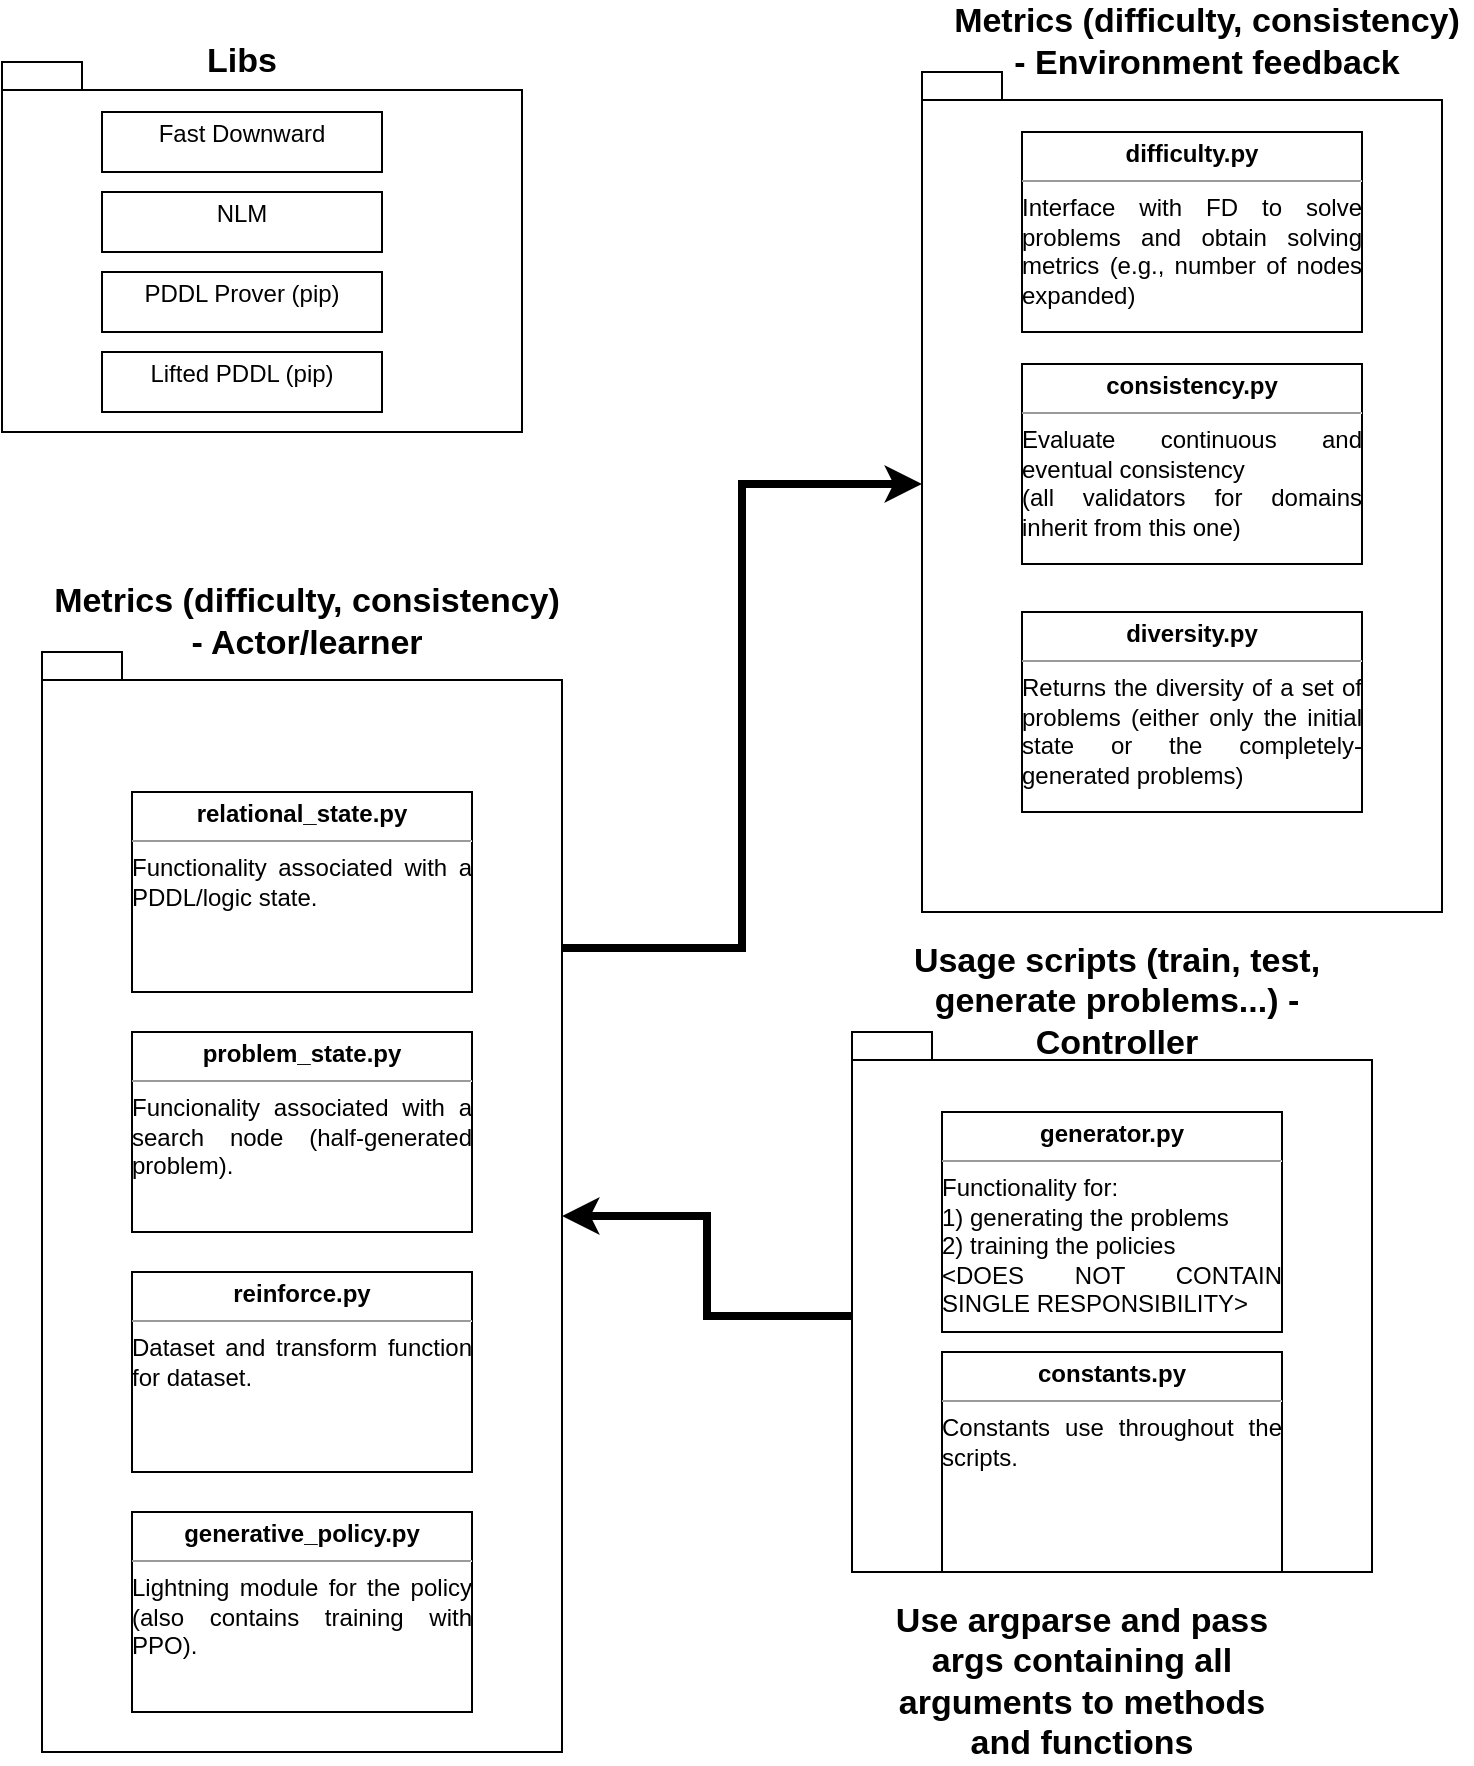 <mxfile version="22.1.3" type="device">
  <diagram name="Página-1" id="LPAUuE1sYoByQAtt3wmM">
    <mxGraphModel dx="1199" dy="657" grid="1" gridSize="10" guides="1" tooltips="1" connect="1" arrows="1" fold="1" page="1" pageScale="1" pageWidth="827" pageHeight="1169" math="0" shadow="0">
      <root>
        <mxCell id="0" />
        <mxCell id="1" parent="0" />
        <mxCell id="U8iGTYYdDx7wfRS6JF8m-37" value="" style="shape=folder;fontStyle=1;spacingTop=10;tabWidth=40;tabHeight=14;tabPosition=left;html=1;whiteSpace=wrap;" parent="1" vertex="1">
          <mxGeometry x="80" y="340" width="260" height="550" as="geometry" />
        </mxCell>
        <mxCell id="U8iGTYYdDx7wfRS6JF8m-35" value="" style="shape=folder;fontStyle=1;spacingTop=10;tabWidth=40;tabHeight=14;tabPosition=left;html=1;whiteSpace=wrap;" parent="1" vertex="1">
          <mxGeometry x="485" y="530" width="260" height="270" as="geometry" />
        </mxCell>
        <mxCell id="U8iGTYYdDx7wfRS6JF8m-32" value="" style="shape=folder;fontStyle=1;spacingTop=10;tabWidth=40;tabHeight=14;tabPosition=left;html=1;whiteSpace=wrap;" parent="1" vertex="1">
          <mxGeometry x="520" y="50" width="260" height="420" as="geometry" />
        </mxCell>
        <mxCell id="U8iGTYYdDx7wfRS6JF8m-15" value="" style="shape=folder;fontStyle=1;spacingTop=10;tabWidth=40;tabHeight=14;tabPosition=left;html=1;whiteSpace=wrap;" parent="1" vertex="1">
          <mxGeometry x="60" y="45" width="260" height="185" as="geometry" />
        </mxCell>
        <mxCell id="U8iGTYYdDx7wfRS6JF8m-12" value="&lt;p style=&quot;margin:0px;margin-top:4px;text-align:center;&quot;&gt;Fast Downward&lt;/p&gt;" style="verticalAlign=top;align=left;overflow=fill;fontSize=12;fontFamily=Helvetica;html=1;whiteSpace=wrap;" parent="1" vertex="1">
          <mxGeometry x="110" y="70" width="140" height="30" as="geometry" />
        </mxCell>
        <mxCell id="U8iGTYYdDx7wfRS6JF8m-13" value="&lt;p style=&quot;margin:0px;margin-top:4px;text-align:center;&quot;&gt;NLM&lt;/p&gt;" style="verticalAlign=top;align=left;overflow=fill;fontSize=12;fontFamily=Helvetica;html=1;whiteSpace=wrap;" parent="1" vertex="1">
          <mxGeometry x="110" y="110" width="140" height="30" as="geometry" />
        </mxCell>
        <mxCell id="U8iGTYYdDx7wfRS6JF8m-14" value="&lt;p style=&quot;margin:0px;margin-top:4px;text-align:center;&quot;&gt;PDDL Prover (pip)&lt;/p&gt;" style="verticalAlign=top;align=left;overflow=fill;fontSize=12;fontFamily=Helvetica;html=1;whiteSpace=wrap;" parent="1" vertex="1">
          <mxGeometry x="110" y="150" width="140" height="30" as="geometry" />
        </mxCell>
        <mxCell id="U8iGTYYdDx7wfRS6JF8m-16" value="&lt;b&gt;&lt;font style=&quot;font-size: 17px;&quot;&gt;Libs&lt;/font&gt;&lt;/b&gt;" style="text;html=1;strokeColor=none;fillColor=none;align=center;verticalAlign=middle;whiteSpace=wrap;rounded=0;" parent="1" vertex="1">
          <mxGeometry x="150" y="30" width="60" height="30" as="geometry" />
        </mxCell>
        <mxCell id="U8iGTYYdDx7wfRS6JF8m-18" value="&lt;p style=&quot;margin:0px;margin-top:4px;text-align:center;&quot;&gt;Lifted PDDL (pip)&lt;/p&gt;" style="verticalAlign=top;align=left;overflow=fill;fontSize=12;fontFamily=Helvetica;html=1;whiteSpace=wrap;" parent="1" vertex="1">
          <mxGeometry x="110" y="190" width="140" height="30" as="geometry" />
        </mxCell>
        <mxCell id="U8iGTYYdDx7wfRS6JF8m-20" value="&lt;p style=&quot;margin:0px;margin-top:4px;text-align:center;&quot;&gt;&lt;b&gt;difficulty.py&lt;/b&gt;&lt;/p&gt;&lt;hr size=&quot;1&quot;&gt;&lt;div style=&quot;text-align: justify; height: 2px;&quot;&gt;Interface with FD to solve problems and obtain solving metrics (e.g., number of nodes expanded)&lt;/div&gt;" style="verticalAlign=top;align=left;overflow=fill;fontSize=12;fontFamily=Helvetica;html=1;whiteSpace=wrap;" parent="1" vertex="1">
          <mxGeometry x="570" y="80" width="170" height="100" as="geometry" />
        </mxCell>
        <mxCell id="U8iGTYYdDx7wfRS6JF8m-21" value="&lt;p style=&quot;margin:0px;margin-top:4px;text-align:center;&quot;&gt;&lt;b&gt;consistency.py&lt;/b&gt;&lt;/p&gt;&lt;hr size=&quot;1&quot;&gt;&lt;div style=&quot;text-align: justify; height: 2px;&quot;&gt;Evaluate continuous and eventual consistency&lt;br&gt;(all validators for domains inherit from this one)&lt;/div&gt;" style="verticalAlign=top;align=left;overflow=fill;fontSize=12;fontFamily=Helvetica;html=1;whiteSpace=wrap;" parent="1" vertex="1">
          <mxGeometry x="570" y="196" width="170" height="100" as="geometry" />
        </mxCell>
        <mxCell id="U8iGTYYdDx7wfRS6JF8m-27" value="&lt;p style=&quot;margin:0px;margin-top:4px;text-align:center;&quot;&gt;&lt;b&gt;problem_state.py&lt;/b&gt;&lt;/p&gt;&lt;hr size=&quot;1&quot;&gt;&lt;div style=&quot;text-align: justify; height: 2px;&quot;&gt;Funcionality associated with a search node (half-generated problem).&lt;br&gt;&lt;/div&gt;" style="verticalAlign=top;align=left;overflow=fill;fontSize=12;fontFamily=Helvetica;html=1;whiteSpace=wrap;" parent="1" vertex="1">
          <mxGeometry x="125" y="530" width="170" height="100" as="geometry" />
        </mxCell>
        <mxCell id="U8iGTYYdDx7wfRS6JF8m-28" value="&lt;p style=&quot;margin:0px;margin-top:4px;text-align:center;&quot;&gt;&lt;b&gt;relational_state.py&lt;/b&gt;&lt;/p&gt;&lt;hr size=&quot;1&quot;&gt;&lt;div style=&quot;text-align: justify; height: 2px;&quot;&gt;Functionality associated with a PDDL/logic state.&lt;br&gt;&lt;/div&gt;" style="verticalAlign=top;align=left;overflow=fill;fontSize=12;fontFamily=Helvetica;html=1;whiteSpace=wrap;" parent="1" vertex="1">
          <mxGeometry x="125" y="410" width="170" height="100" as="geometry" />
        </mxCell>
        <mxCell id="U8iGTYYdDx7wfRS6JF8m-29" value="&lt;p style=&quot;margin:0px;margin-top:4px;text-align:center;&quot;&gt;&lt;b&gt;reinforce.py&lt;/b&gt;&lt;/p&gt;&lt;hr size=&quot;1&quot;&gt;&lt;div style=&quot;text-align: justify; height: 2px;&quot;&gt;Dataset and transform function for dataset.&lt;/div&gt;" style="verticalAlign=top;align=left;overflow=fill;fontSize=12;fontFamily=Helvetica;html=1;whiteSpace=wrap;" parent="1" vertex="1">
          <mxGeometry x="125" y="650" width="170" height="100" as="geometry" />
        </mxCell>
        <mxCell id="U8iGTYYdDx7wfRS6JF8m-30" value="&lt;p style=&quot;margin:0px;margin-top:4px;text-align:center;&quot;&gt;&lt;b&gt;generative_policy.py&lt;/b&gt;&lt;/p&gt;&lt;hr size=&quot;1&quot;&gt;&lt;div style=&quot;text-align: justify; height: 2px;&quot;&gt;Lightning module for the policy (also contains training with PPO).&lt;/div&gt;" style="verticalAlign=top;align=left;overflow=fill;fontSize=12;fontFamily=Helvetica;html=1;whiteSpace=wrap;" parent="1" vertex="1">
          <mxGeometry x="125" y="770" width="170" height="100" as="geometry" />
        </mxCell>
        <mxCell id="U8iGTYYdDx7wfRS6JF8m-31" value="&lt;p style=&quot;margin:0px;margin-top:4px;text-align:center;&quot;&gt;&lt;b&gt;generator.py&lt;/b&gt;&lt;/p&gt;&lt;hr size=&quot;1&quot;&gt;&lt;div style=&quot;text-align: justify; height: 2px;&quot;&gt;Functionality for:&lt;br&gt;1) generating the problems&lt;br&gt;2) training the policies&lt;br&gt;&amp;lt;DOES NOT CONTAIN SINGLE RESPONSIBILITY&amp;gt;&lt;/div&gt;" style="verticalAlign=top;align=left;overflow=fill;fontSize=12;fontFamily=Helvetica;html=1;whiteSpace=wrap;" parent="1" vertex="1">
          <mxGeometry x="530" y="570" width="170" height="110" as="geometry" />
        </mxCell>
        <mxCell id="U8iGTYYdDx7wfRS6JF8m-33" value="&lt;b&gt;&lt;font style=&quot;font-size: 17px;&quot;&gt;Metrics (difficulty, consistency) - Environment feedback&lt;/font&gt;&lt;/b&gt;" style="text;html=1;strokeColor=none;fillColor=none;align=center;verticalAlign=middle;whiteSpace=wrap;rounded=0;" parent="1" vertex="1">
          <mxGeometry x="530" y="20" width="265" height="30" as="geometry" />
        </mxCell>
        <mxCell id="U8iGTYYdDx7wfRS6JF8m-34" value="&lt;b&gt;&lt;font style=&quot;font-size: 17px;&quot;&gt;Metrics (difficulty, consistency) - Actor/learner&lt;/font&gt;&lt;/b&gt;" style="text;html=1;strokeColor=none;fillColor=none;align=center;verticalAlign=middle;whiteSpace=wrap;rounded=0;" parent="1" vertex="1">
          <mxGeometry x="80" y="310" width="265" height="30" as="geometry" />
        </mxCell>
        <mxCell id="U8iGTYYdDx7wfRS6JF8m-36" value="&lt;b&gt;&lt;font style=&quot;font-size: 17px;&quot;&gt;Usage scripts (train, test, generate problems...) - Controller&lt;/font&gt;&lt;/b&gt;" style="text;html=1;strokeColor=none;fillColor=none;align=center;verticalAlign=middle;whiteSpace=wrap;rounded=0;" parent="1" vertex="1">
          <mxGeometry x="485" y="500" width="265" height="30" as="geometry" />
        </mxCell>
        <mxCell id="U8iGTYYdDx7wfRS6JF8m-43" style="edgeStyle=orthogonalEdgeStyle;rounded=0;orthogonalLoop=1;jettySize=auto;html=1;exitX=0;exitY=0;exitDx=260;exitDy=148;exitPerimeter=0;entryX=0;entryY=0;entryDx=0;entryDy=206;entryPerimeter=0;strokeWidth=4;" parent="1" source="U8iGTYYdDx7wfRS6JF8m-37" target="U8iGTYYdDx7wfRS6JF8m-32" edge="1">
          <mxGeometry relative="1" as="geometry" />
        </mxCell>
        <mxCell id="U8iGTYYdDx7wfRS6JF8m-44" style="edgeStyle=orthogonalEdgeStyle;rounded=0;orthogonalLoop=1;jettySize=auto;html=1;exitX=0;exitY=0;exitDx=0;exitDy=142;exitPerimeter=0;entryX=0;entryY=0;entryDx=260;entryDy=282;entryPerimeter=0;strokeWidth=4;" parent="1" source="U8iGTYYdDx7wfRS6JF8m-35" target="U8iGTYYdDx7wfRS6JF8m-37" edge="1">
          <mxGeometry relative="1" as="geometry" />
        </mxCell>
        <mxCell id="U8iGTYYdDx7wfRS6JF8m-45" value="&lt;span style=&quot;font-size: 17px;&quot;&gt;&lt;b&gt;Use argparse and pass args containing all arguments to methods and functions&lt;/b&gt;&lt;/span&gt;" style="text;html=1;strokeColor=none;fillColor=none;align=center;verticalAlign=middle;whiteSpace=wrap;rounded=0;" parent="1" vertex="1">
          <mxGeometry x="500" y="840" width="200" height="30" as="geometry" />
        </mxCell>
        <mxCell id="AhLqE5Gg5YeaKjn5A4L0-1" value="&lt;p style=&quot;margin:0px;margin-top:4px;text-align:center;&quot;&gt;&lt;b&gt;constants.py&lt;/b&gt;&lt;/p&gt;&lt;hr size=&quot;1&quot;&gt;&lt;div style=&quot;text-align: justify; height: 2px;&quot;&gt;Constants use throughout the scripts.&lt;/div&gt;" style="verticalAlign=top;align=left;overflow=fill;fontSize=12;fontFamily=Helvetica;html=1;whiteSpace=wrap;" parent="1" vertex="1">
          <mxGeometry x="530" y="690" width="170" height="110" as="geometry" />
        </mxCell>
        <mxCell id="S5H--b7up820j5DmlUws-1" value="&lt;p style=&quot;margin:0px;margin-top:4px;text-align:center;&quot;&gt;&lt;b&gt;diversity.py&lt;/b&gt;&lt;/p&gt;&lt;hr size=&quot;1&quot;&gt;&lt;div style=&quot;text-align: justify; height: 2px;&quot;&gt;Returns the diversity of a set of problems (either only the initial state or the completely-generated problems)&lt;/div&gt;" style="verticalAlign=top;align=left;overflow=fill;fontSize=12;fontFamily=Helvetica;html=1;whiteSpace=wrap;" vertex="1" parent="1">
          <mxGeometry x="570" y="320" width="170" height="100" as="geometry" />
        </mxCell>
      </root>
    </mxGraphModel>
  </diagram>
</mxfile>
